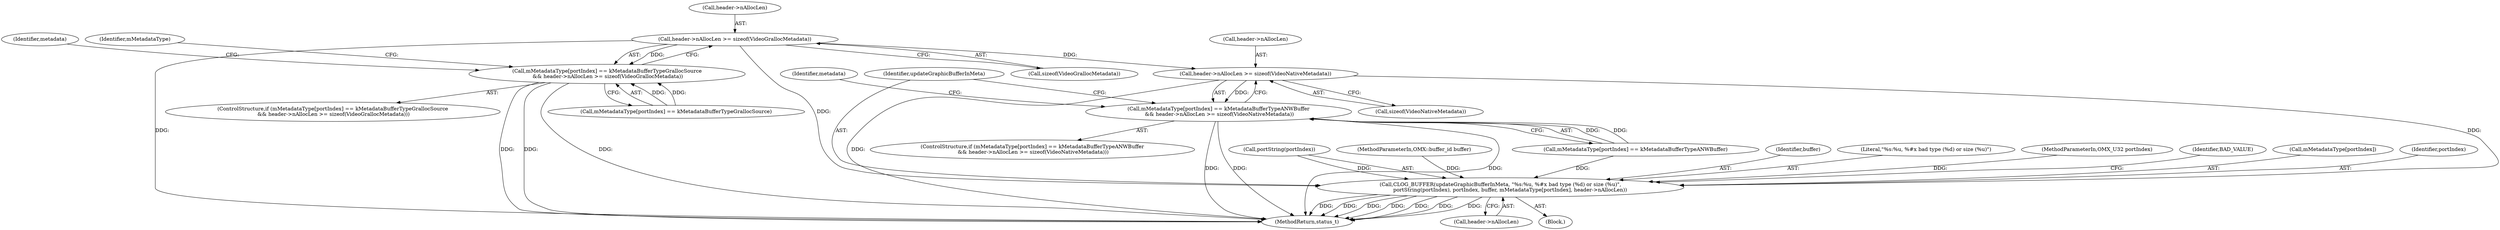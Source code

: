 digraph "0_Android_b351eabb428c7ca85a34513c64601f437923d576_10@API" {
"1000141" [label="(Call,header->nAllocLen >= sizeof(VideoGrallocMetadata))"];
"1000135" [label="(Call,mMetadataType[portIndex] == kMetadataBufferTypeGrallocSource\n && header->nAllocLen >= sizeof(VideoGrallocMetadata))"];
"1000182" [label="(Call,header->nAllocLen >= sizeof(VideoNativeMetadata))"];
"1000176" [label="(Call,mMetadataType[portIndex] == kMetadataBufferTypeANWBuffer\n && header->nAllocLen >= sizeof(VideoNativeMetadata))"];
"1000221" [label="(Call,CLOG_BUFFER(updateGraphicBufferInMeta, \"%s:%u, %#x bad type (%d) or size (%u)\",\n            portString(portIndex), portIndex, buffer, mMetadataType[portIndex], header->nAllocLen))"];
"1000135" [label="(Call,mMetadataType[portIndex] == kMetadataBufferTypeGrallocSource\n && header->nAllocLen >= sizeof(VideoGrallocMetadata))"];
"1000224" [label="(Call,portString(portIndex))"];
"1000150" [label="(Identifier,metadata)"];
"1000103" [label="(MethodParameterIn,OMX::buffer_id buffer)"];
"1000191" [label="(Identifier,metadata)"];
"1000175" [label="(ControlStructure,if (mMetadataType[portIndex] == kMetadataBufferTypeANWBuffer\n && header->nAllocLen >= sizeof(VideoNativeMetadata)))"];
"1000142" [label="(Call,header->nAllocLen)"];
"1000176" [label="(Call,mMetadataType[portIndex] == kMetadataBufferTypeANWBuffer\n && header->nAllocLen >= sizeof(VideoNativeMetadata))"];
"1000177" [label="(Call,mMetadataType[portIndex] == kMetadataBufferTypeANWBuffer)"];
"1000179" [label="(Identifier,mMetadataType)"];
"1000136" [label="(Call,mMetadataType[portIndex] == kMetadataBufferTypeGrallocSource)"];
"1000134" [label="(ControlStructure,if (mMetadataType[portIndex] == kMetadataBufferTypeGrallocSource\n && header->nAllocLen >= sizeof(VideoGrallocMetadata)))"];
"1000182" [label="(Call,header->nAllocLen >= sizeof(VideoNativeMetadata))"];
"1000222" [label="(Identifier,updateGraphicBufferInMeta)"];
"1000141" [label="(Call,header->nAllocLen >= sizeof(VideoGrallocMetadata))"];
"1000186" [label="(Call,sizeof(VideoNativeMetadata))"];
"1000220" [label="(Block,)"];
"1000227" [label="(Identifier,buffer)"];
"1000145" [label="(Call,sizeof(VideoGrallocMetadata))"];
"1000183" [label="(Call,header->nAllocLen)"];
"1000223" [label="(Literal,\"%s:%u, %#x bad type (%d) or size (%u)\")"];
"1000101" [label="(MethodParameterIn,OMX_U32 portIndex)"];
"1000253" [label="(MethodReturn,status_t)"];
"1000221" [label="(Call,CLOG_BUFFER(updateGraphicBufferInMeta, \"%s:%u, %#x bad type (%d) or size (%u)\",\n            portString(portIndex), portIndex, buffer, mMetadataType[portIndex], header->nAllocLen))"];
"1000235" [label="(Identifier,BAD_VALUE)"];
"1000228" [label="(Call,mMetadataType[portIndex])"];
"1000226" [label="(Identifier,portIndex)"];
"1000231" [label="(Call,header->nAllocLen)"];
"1000141" -> "1000135"  [label="AST: "];
"1000141" -> "1000145"  [label="CFG: "];
"1000142" -> "1000141"  [label="AST: "];
"1000145" -> "1000141"  [label="AST: "];
"1000135" -> "1000141"  [label="CFG: "];
"1000141" -> "1000253"  [label="DDG: "];
"1000141" -> "1000135"  [label="DDG: "];
"1000141" -> "1000182"  [label="DDG: "];
"1000141" -> "1000221"  [label="DDG: "];
"1000135" -> "1000134"  [label="AST: "];
"1000135" -> "1000136"  [label="CFG: "];
"1000136" -> "1000135"  [label="AST: "];
"1000150" -> "1000135"  [label="CFG: "];
"1000179" -> "1000135"  [label="CFG: "];
"1000135" -> "1000253"  [label="DDG: "];
"1000135" -> "1000253"  [label="DDG: "];
"1000135" -> "1000253"  [label="DDG: "];
"1000136" -> "1000135"  [label="DDG: "];
"1000136" -> "1000135"  [label="DDG: "];
"1000182" -> "1000176"  [label="AST: "];
"1000182" -> "1000186"  [label="CFG: "];
"1000183" -> "1000182"  [label="AST: "];
"1000186" -> "1000182"  [label="AST: "];
"1000176" -> "1000182"  [label="CFG: "];
"1000182" -> "1000253"  [label="DDG: "];
"1000182" -> "1000176"  [label="DDG: "];
"1000182" -> "1000221"  [label="DDG: "];
"1000176" -> "1000175"  [label="AST: "];
"1000176" -> "1000177"  [label="CFG: "];
"1000177" -> "1000176"  [label="AST: "];
"1000191" -> "1000176"  [label="CFG: "];
"1000222" -> "1000176"  [label="CFG: "];
"1000176" -> "1000253"  [label="DDG: "];
"1000176" -> "1000253"  [label="DDG: "];
"1000176" -> "1000253"  [label="DDG: "];
"1000177" -> "1000176"  [label="DDG: "];
"1000177" -> "1000176"  [label="DDG: "];
"1000221" -> "1000220"  [label="AST: "];
"1000221" -> "1000231"  [label="CFG: "];
"1000222" -> "1000221"  [label="AST: "];
"1000223" -> "1000221"  [label="AST: "];
"1000224" -> "1000221"  [label="AST: "];
"1000226" -> "1000221"  [label="AST: "];
"1000227" -> "1000221"  [label="AST: "];
"1000228" -> "1000221"  [label="AST: "];
"1000231" -> "1000221"  [label="AST: "];
"1000235" -> "1000221"  [label="CFG: "];
"1000221" -> "1000253"  [label="DDG: "];
"1000221" -> "1000253"  [label="DDG: "];
"1000221" -> "1000253"  [label="DDG: "];
"1000221" -> "1000253"  [label="DDG: "];
"1000221" -> "1000253"  [label="DDG: "];
"1000221" -> "1000253"  [label="DDG: "];
"1000221" -> "1000253"  [label="DDG: "];
"1000224" -> "1000221"  [label="DDG: "];
"1000101" -> "1000221"  [label="DDG: "];
"1000103" -> "1000221"  [label="DDG: "];
"1000177" -> "1000221"  [label="DDG: "];
}
